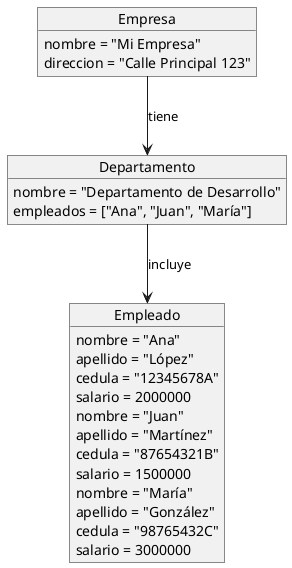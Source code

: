@startuml
object Empresa {
    nombre = "Mi Empresa"
    direccion = "Calle Principal 123"
}

object Departamento {
    nombre = "Departamento de Desarrollo"
    empleados = ["Ana", "Juan", "María"]
}

object Empleado {
    nombre = "Ana"
    apellido = "López"
    cedula = "12345678A"
    salario = 2000000
}

object Empleado {
    nombre = "Juan"
    apellido = "Martínez"
    cedula = "87654321B"
    salario = 1500000
}

object Empleado {
    nombre = "María"
    apellido = "González"
    cedula = "98765432C"
    salario = 3000000
}

Empresa --> Departamento : tiene
Departamento --> Empleado : incluye
@enduml
